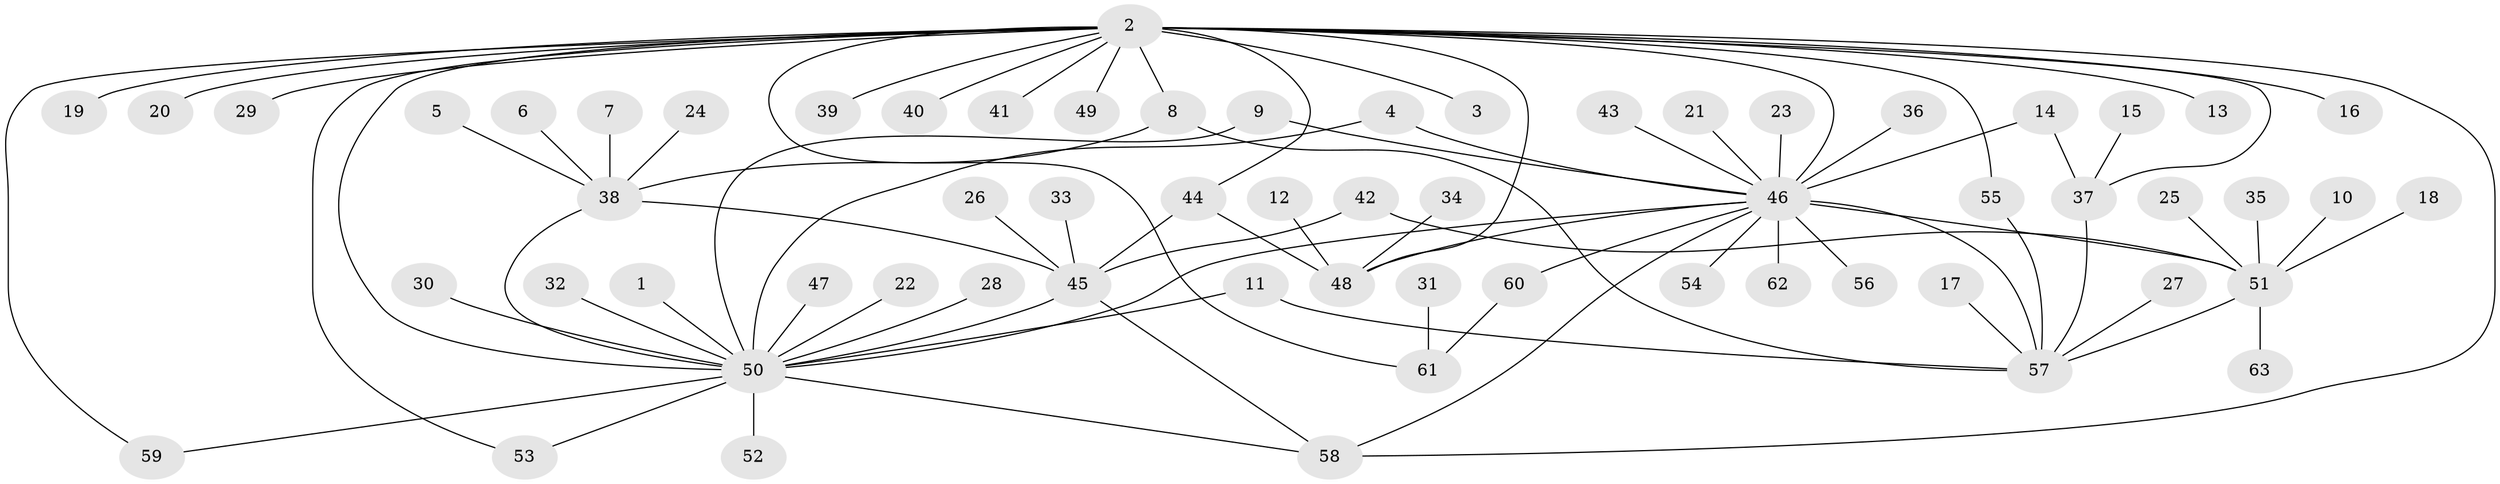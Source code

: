 // original degree distribution, {19: 0.008, 6: 0.024, 21: 0.008, 5: 0.016, 2: 0.224, 1: 0.528, 3: 0.096, 9: 0.016, 7: 0.016, 4: 0.032, 16: 0.008, 8: 0.024}
// Generated by graph-tools (version 1.1) at 2025/26/03/09/25 03:26:04]
// undirected, 63 vertices, 83 edges
graph export_dot {
graph [start="1"]
  node [color=gray90,style=filled];
  1;
  2;
  3;
  4;
  5;
  6;
  7;
  8;
  9;
  10;
  11;
  12;
  13;
  14;
  15;
  16;
  17;
  18;
  19;
  20;
  21;
  22;
  23;
  24;
  25;
  26;
  27;
  28;
  29;
  30;
  31;
  32;
  33;
  34;
  35;
  36;
  37;
  38;
  39;
  40;
  41;
  42;
  43;
  44;
  45;
  46;
  47;
  48;
  49;
  50;
  51;
  52;
  53;
  54;
  55;
  56;
  57;
  58;
  59;
  60;
  61;
  62;
  63;
  1 -- 50 [weight=1.0];
  2 -- 3 [weight=1.0];
  2 -- 8 [weight=1.0];
  2 -- 13 [weight=1.0];
  2 -- 16 [weight=1.0];
  2 -- 19 [weight=1.0];
  2 -- 20 [weight=1.0];
  2 -- 29 [weight=1.0];
  2 -- 37 [weight=1.0];
  2 -- 39 [weight=1.0];
  2 -- 40 [weight=1.0];
  2 -- 41 [weight=1.0];
  2 -- 44 [weight=1.0];
  2 -- 46 [weight=2.0];
  2 -- 48 [weight=1.0];
  2 -- 49 [weight=1.0];
  2 -- 50 [weight=1.0];
  2 -- 53 [weight=1.0];
  2 -- 55 [weight=1.0];
  2 -- 58 [weight=1.0];
  2 -- 59 [weight=1.0];
  2 -- 61 [weight=1.0];
  4 -- 46 [weight=1.0];
  4 -- 50 [weight=1.0];
  5 -- 38 [weight=1.0];
  6 -- 38 [weight=1.0];
  7 -- 38 [weight=1.0];
  8 -- 38 [weight=1.0];
  8 -- 57 [weight=1.0];
  9 -- 46 [weight=1.0];
  9 -- 50 [weight=1.0];
  10 -- 51 [weight=1.0];
  11 -- 50 [weight=1.0];
  11 -- 57 [weight=1.0];
  12 -- 48 [weight=1.0];
  14 -- 37 [weight=1.0];
  14 -- 46 [weight=1.0];
  15 -- 37 [weight=1.0];
  17 -- 57 [weight=1.0];
  18 -- 51 [weight=1.0];
  21 -- 46 [weight=1.0];
  22 -- 50 [weight=1.0];
  23 -- 46 [weight=1.0];
  24 -- 38 [weight=1.0];
  25 -- 51 [weight=1.0];
  26 -- 45 [weight=1.0];
  27 -- 57 [weight=1.0];
  28 -- 50 [weight=1.0];
  30 -- 50 [weight=1.0];
  31 -- 61 [weight=1.0];
  32 -- 50 [weight=1.0];
  33 -- 45 [weight=1.0];
  34 -- 48 [weight=1.0];
  35 -- 51 [weight=1.0];
  36 -- 46 [weight=1.0];
  37 -- 57 [weight=1.0];
  38 -- 45 [weight=1.0];
  38 -- 50 [weight=1.0];
  42 -- 45 [weight=2.0];
  42 -- 51 [weight=1.0];
  43 -- 46 [weight=1.0];
  44 -- 45 [weight=1.0];
  44 -- 48 [weight=1.0];
  45 -- 50 [weight=1.0];
  45 -- 58 [weight=1.0];
  46 -- 48 [weight=1.0];
  46 -- 50 [weight=2.0];
  46 -- 51 [weight=1.0];
  46 -- 54 [weight=1.0];
  46 -- 56 [weight=1.0];
  46 -- 57 [weight=3.0];
  46 -- 58 [weight=1.0];
  46 -- 60 [weight=1.0];
  46 -- 62 [weight=1.0];
  47 -- 50 [weight=1.0];
  50 -- 52 [weight=1.0];
  50 -- 53 [weight=1.0];
  50 -- 58 [weight=1.0];
  50 -- 59 [weight=1.0];
  51 -- 57 [weight=3.0];
  51 -- 63 [weight=1.0];
  55 -- 57 [weight=1.0];
  60 -- 61 [weight=1.0];
}
